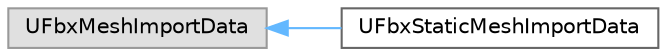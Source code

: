 digraph "Graphical Class Hierarchy"
{
 // INTERACTIVE_SVG=YES
 // LATEX_PDF_SIZE
  bgcolor="transparent";
  edge [fontname=Helvetica,fontsize=10,labelfontname=Helvetica,labelfontsize=10];
  node [fontname=Helvetica,fontsize=10,shape=box,height=0.2,width=0.4];
  rankdir="LR";
  Node0 [id="Node000000",label="UFbxMeshImportData",height=0.2,width=0.4,color="grey60", fillcolor="#E0E0E0", style="filled",tooltip=" "];
  Node0 -> Node1 [id="edge9777_Node000000_Node000001",dir="back",color="steelblue1",style="solid",tooltip=" "];
  Node1 [id="Node000001",label="UFbxStaticMeshImportData",height=0.2,width=0.4,color="grey40", fillcolor="white", style="filled",URL="$d8/dbe/classUFbxStaticMeshImportData.html",tooltip=" "];
}
